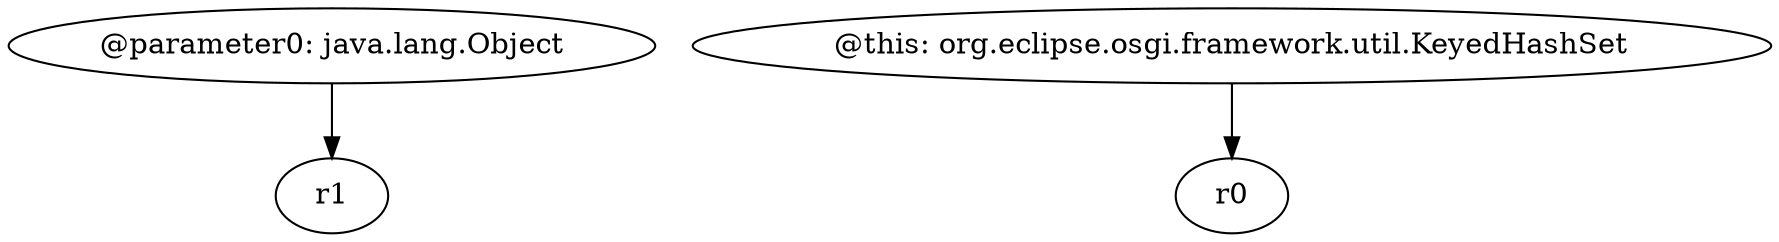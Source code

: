 digraph g {
0[label="@parameter0: java.lang.Object"]
1[label="r1"]
0->1[label=""]
2[label="@this: org.eclipse.osgi.framework.util.KeyedHashSet"]
3[label="r0"]
2->3[label=""]
}